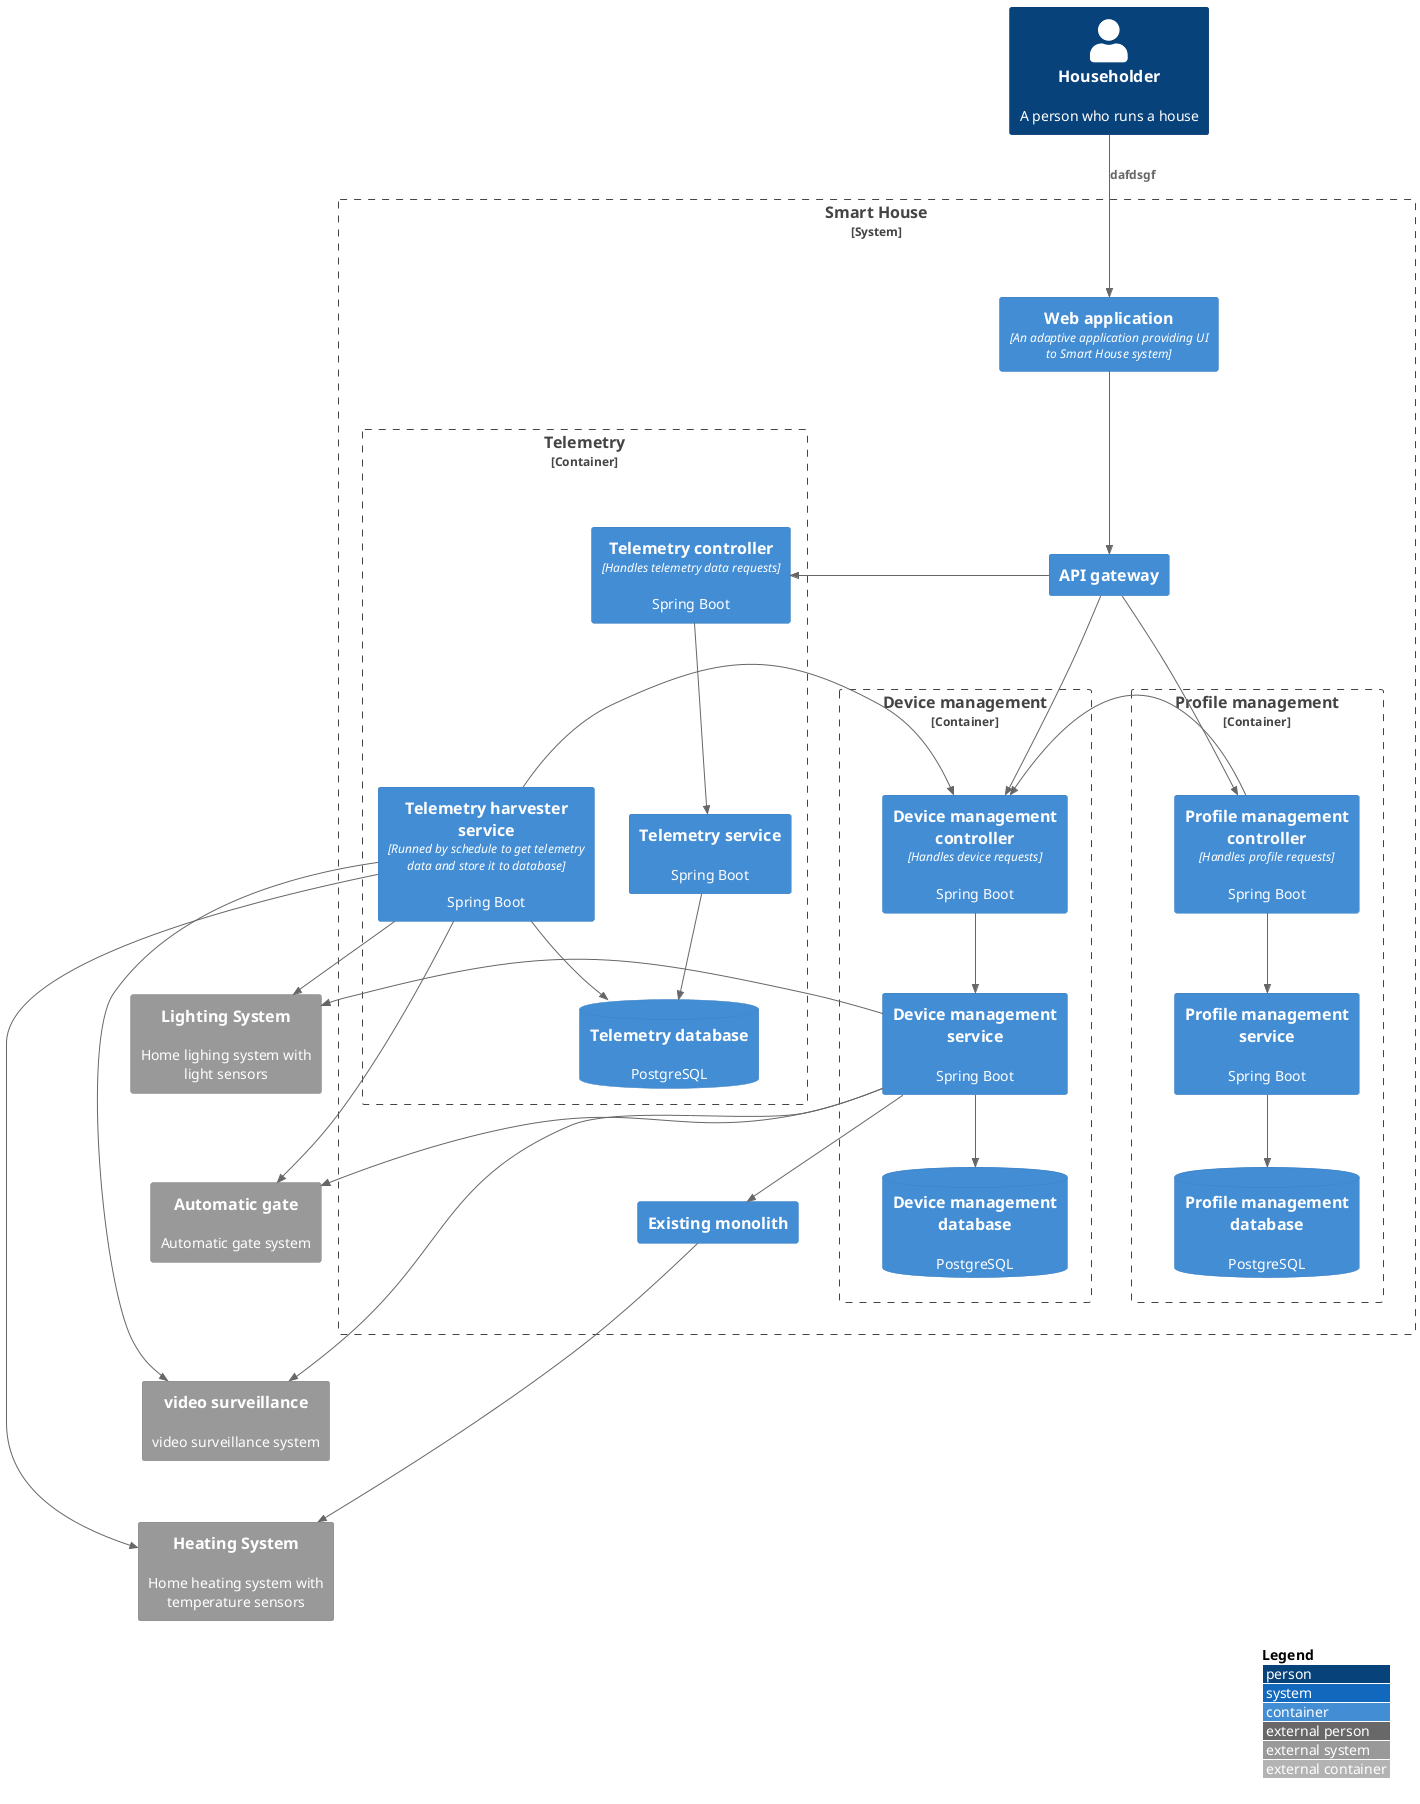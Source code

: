 @startuml
!include <C4/C4_Container>

LAYOUT_WITH_LEGEND()

Person(householder, "Householder", "A person who runs a house")

System_Boundary(smartHome_b, "Smart House", "A system that controls a house's heating system") {
    Container(web, "Web application", "An adaptive application providing UI to Smart House system")
    Container(gw, "API gateway")
    Container_Boundary(profile, "Profile management") {
        Container(profile_controller, "Profile management controller", "Handles profile requests", "Spring Boot")
        Container(profile_service, "Profile management service", "", "Spring Boot")
        ContainerDb(profile_db, "Profile management database", "", "PostgreSQL")

        Lay_D(profile_controller, profile_service)
        Lay_D(profile_service, profile_db)
    }
    Container_Boundary(device, "Device management") {
        Container(device_controller, "Device management controller", "Handles device requests", "Spring Boot")
        Container(device_service, "Device management service", "", "Spring Boot")
        ContainerDb(device_db, "Device management database", "", "PostgreSQL")

        Lay_D(device_controller, device_service)
        Lay_D(device_service, device_db)
    }
    Container_Boundary(telemetry, "Telemetry") {
        Container(telemetry_controller, "Telemetry controller", "Handles telemetry data requests", "Spring Boot")
        Container(telemetry_service, "Telemetry service", "", "Spring Boot")
        Container(telemetry_harvester, "Telemetry harvester service", "Runned by schedule to get telemetry data and store it to database", "Spring Boot")
        ContainerDb(telemetry_db, "Telemetry database", "", "PostgreSQL")

        Lay_D(telemetry_controller, telemetry_service)
        Lay_D(telemetry_service, telemetry_db)
        Lay_R(telemetry_service, telemetry_harvester)
    }
    Container(monolith, "Existing monolith")
}

System_Ext(heater, "Heating System", "Home heating system with temperature sensors")
System_Ext(light, "Lighting System", "Home lighing system with light sensors")
System_Ext(gate, "Automatic gate", "Automatic gate system")
System_Ext(video, "video surveillance", "video surveillance system")


Lay_R(profile, device)

Rel_D(householder, web, "dafdsgf")
Rel_D(web, gw, "")

Rel_D(gw, profile_controller, "")
Rel_D(profile_controller, profile_service, "")
Rel_D(profile_service, profile_db, "")

Rel_D(gw, device_controller, "")
Rel_D(device_controller, device_service, "")
Rel_D(device_service, device_db, "")
Rel_D(device_service, monolith, "")

Rel_R(monolith, heater, "")

Rel_R(device_service, light, "")
Rel_R(device_service, gate, "")
Rel_R(device_service, video, "")

Rel_R(gw, telemetry_controller, "")
Rel_D(telemetry_controller, telemetry_service, "")
Rel_D(telemetry_harvester, telemetry_db, "")
Rel_D(telemetry_service, telemetry_db, "")
Rel_L(telemetry_harvester, device_controller, "")

Lay_D(light, gate)
Lay_D(gate, video)
Lay_D(video, heater)

Rel_R(telemetry_harvester, light, "")
Rel_R(telemetry_harvester, gate, "")
Rel_R(telemetry_harvester, video, "")
Rel_R(telemetry_harvester, heater, "")

Rel_R(profile_controller, device_controller, "") 

@enduml

